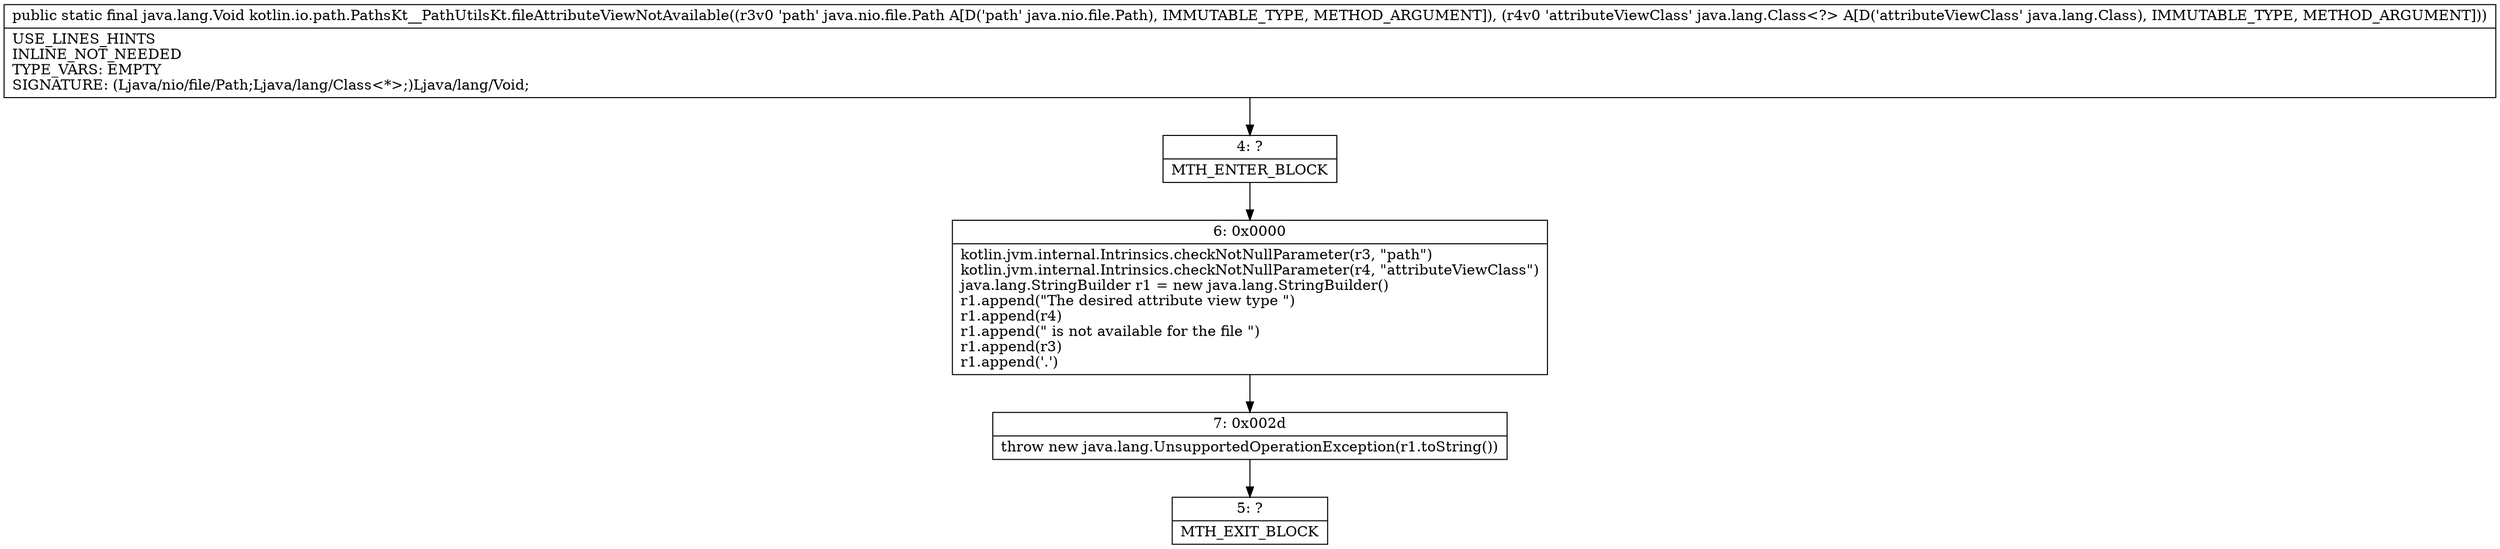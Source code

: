 digraph "CFG forkotlin.io.path.PathsKt__PathUtilsKt.fileAttributeViewNotAvailable(Ljava\/nio\/file\/Path;Ljava\/lang\/Class;)Ljava\/lang\/Void;" {
Node_4 [shape=record,label="{4\:\ ?|MTH_ENTER_BLOCK\l}"];
Node_6 [shape=record,label="{6\:\ 0x0000|kotlin.jvm.internal.Intrinsics.checkNotNullParameter(r3, \"path\")\lkotlin.jvm.internal.Intrinsics.checkNotNullParameter(r4, \"attributeViewClass\")\ljava.lang.StringBuilder r1 = new java.lang.StringBuilder()\lr1.append(\"The desired attribute view type \")\lr1.append(r4)\lr1.append(\" is not available for the file \")\lr1.append(r3)\lr1.append('.')\l}"];
Node_7 [shape=record,label="{7\:\ 0x002d|throw new java.lang.UnsupportedOperationException(r1.toString())\l}"];
Node_5 [shape=record,label="{5\:\ ?|MTH_EXIT_BLOCK\l}"];
MethodNode[shape=record,label="{public static final java.lang.Void kotlin.io.path.PathsKt__PathUtilsKt.fileAttributeViewNotAvailable((r3v0 'path' java.nio.file.Path A[D('path' java.nio.file.Path), IMMUTABLE_TYPE, METHOD_ARGUMENT]), (r4v0 'attributeViewClass' java.lang.Class\<?\> A[D('attributeViewClass' java.lang.Class), IMMUTABLE_TYPE, METHOD_ARGUMENT]))  | USE_LINES_HINTS\lINLINE_NOT_NEEDED\lTYPE_VARS: EMPTY\lSIGNATURE: (Ljava\/nio\/file\/Path;Ljava\/lang\/Class\<*\>;)Ljava\/lang\/Void;\l}"];
MethodNode -> Node_4;Node_4 -> Node_6;
Node_6 -> Node_7;
Node_7 -> Node_5;
}

